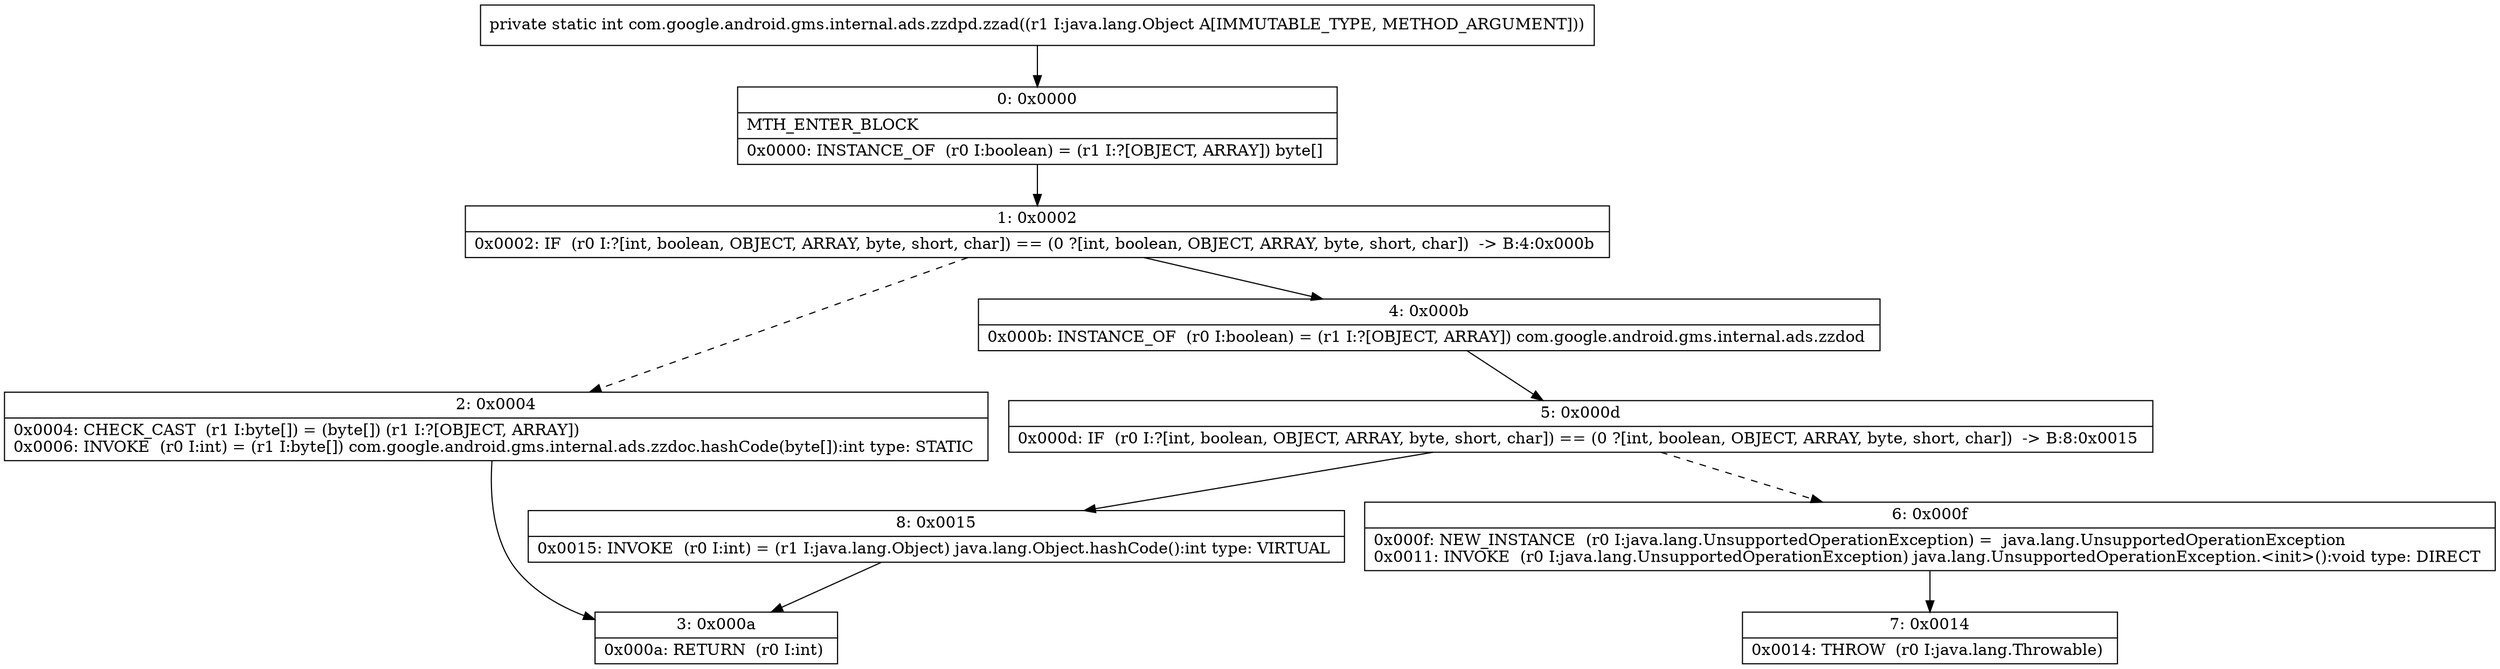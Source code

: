 digraph "CFG forcom.google.android.gms.internal.ads.zzdpd.zzad(Ljava\/lang\/Object;)I" {
Node_0 [shape=record,label="{0\:\ 0x0000|MTH_ENTER_BLOCK\l|0x0000: INSTANCE_OF  (r0 I:boolean) = (r1 I:?[OBJECT, ARRAY]) byte[] \l}"];
Node_1 [shape=record,label="{1\:\ 0x0002|0x0002: IF  (r0 I:?[int, boolean, OBJECT, ARRAY, byte, short, char]) == (0 ?[int, boolean, OBJECT, ARRAY, byte, short, char])  \-\> B:4:0x000b \l}"];
Node_2 [shape=record,label="{2\:\ 0x0004|0x0004: CHECK_CAST  (r1 I:byte[]) = (byte[]) (r1 I:?[OBJECT, ARRAY]) \l0x0006: INVOKE  (r0 I:int) = (r1 I:byte[]) com.google.android.gms.internal.ads.zzdoc.hashCode(byte[]):int type: STATIC \l}"];
Node_3 [shape=record,label="{3\:\ 0x000a|0x000a: RETURN  (r0 I:int) \l}"];
Node_4 [shape=record,label="{4\:\ 0x000b|0x000b: INSTANCE_OF  (r0 I:boolean) = (r1 I:?[OBJECT, ARRAY]) com.google.android.gms.internal.ads.zzdod \l}"];
Node_5 [shape=record,label="{5\:\ 0x000d|0x000d: IF  (r0 I:?[int, boolean, OBJECT, ARRAY, byte, short, char]) == (0 ?[int, boolean, OBJECT, ARRAY, byte, short, char])  \-\> B:8:0x0015 \l}"];
Node_6 [shape=record,label="{6\:\ 0x000f|0x000f: NEW_INSTANCE  (r0 I:java.lang.UnsupportedOperationException) =  java.lang.UnsupportedOperationException \l0x0011: INVOKE  (r0 I:java.lang.UnsupportedOperationException) java.lang.UnsupportedOperationException.\<init\>():void type: DIRECT \l}"];
Node_7 [shape=record,label="{7\:\ 0x0014|0x0014: THROW  (r0 I:java.lang.Throwable) \l}"];
Node_8 [shape=record,label="{8\:\ 0x0015|0x0015: INVOKE  (r0 I:int) = (r1 I:java.lang.Object) java.lang.Object.hashCode():int type: VIRTUAL \l}"];
MethodNode[shape=record,label="{private static int com.google.android.gms.internal.ads.zzdpd.zzad((r1 I:java.lang.Object A[IMMUTABLE_TYPE, METHOD_ARGUMENT])) }"];
MethodNode -> Node_0;
Node_0 -> Node_1;
Node_1 -> Node_2[style=dashed];
Node_1 -> Node_4;
Node_2 -> Node_3;
Node_4 -> Node_5;
Node_5 -> Node_6[style=dashed];
Node_5 -> Node_8;
Node_6 -> Node_7;
Node_8 -> Node_3;
}

